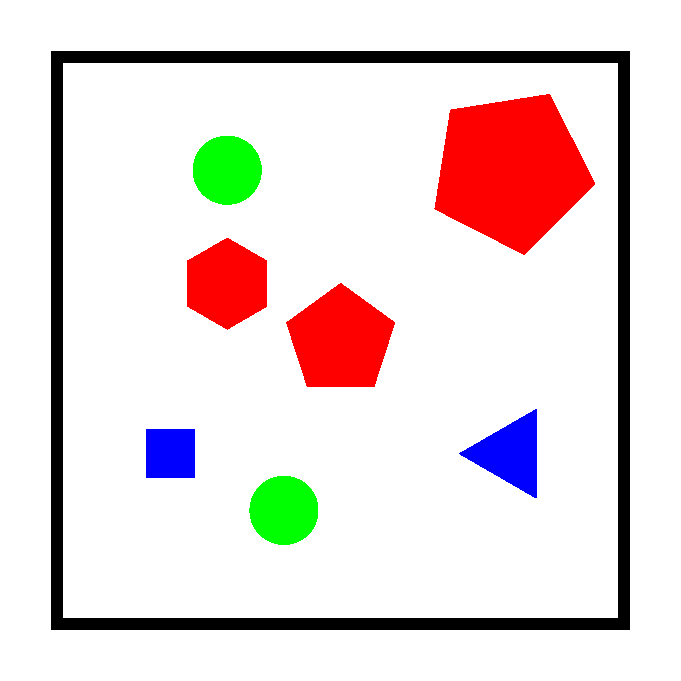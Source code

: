 unitsize(1cm);

import graph;

struct Polygon {
    int  n;
    pair origin;
    real radius;
    real angle;
    pen  color;
    
    void operator init(int n, pair origin, real radius, real angle, pen color) {
        this.n      = n;
        this.origin = origin;
        this.radius = radius;
        this.angle  = angle;
        this.color  = color;
    }
};


real xmin, xmax, ymin, ymax;
xmin = -5; 
ymin = -5;
xmax =  5;
ymax =  5;

Polygon[] polygons = { Polygon( 5, (0,0), 1, 0, red ),
                       Polygon( 5, (3,3), 1.5, 45, red ),
                       Polygon( 6, (-2,1), 0.8, 90, red ),
                       Polygon( 3, (3,-2), 0.9, 90, blue ),
                       Polygon( 4, (-3,-2), 0.6, 0, blue ),
                       Polygon( 300, (-2,3), 0.6, 0, green ),
                       Polygon( 300, (-1,-3), 0.6, 0, green ),
                     };

for (int i=0; i<polygons.length; ++i) {
    fill(shift(polygons[i].origin)*scale(polygons[i].radius)*rotate(polygons[i].angle)*polygon(polygons[i].n), polygons[i].color);    
}

draw(box((xmin,ymin), (xmax,ymax)), miterjoin+0.2cm);
xaxis(xmin-1, xmax+1, invisible);
yaxis(ymin-1, ymax+1, invisible);
